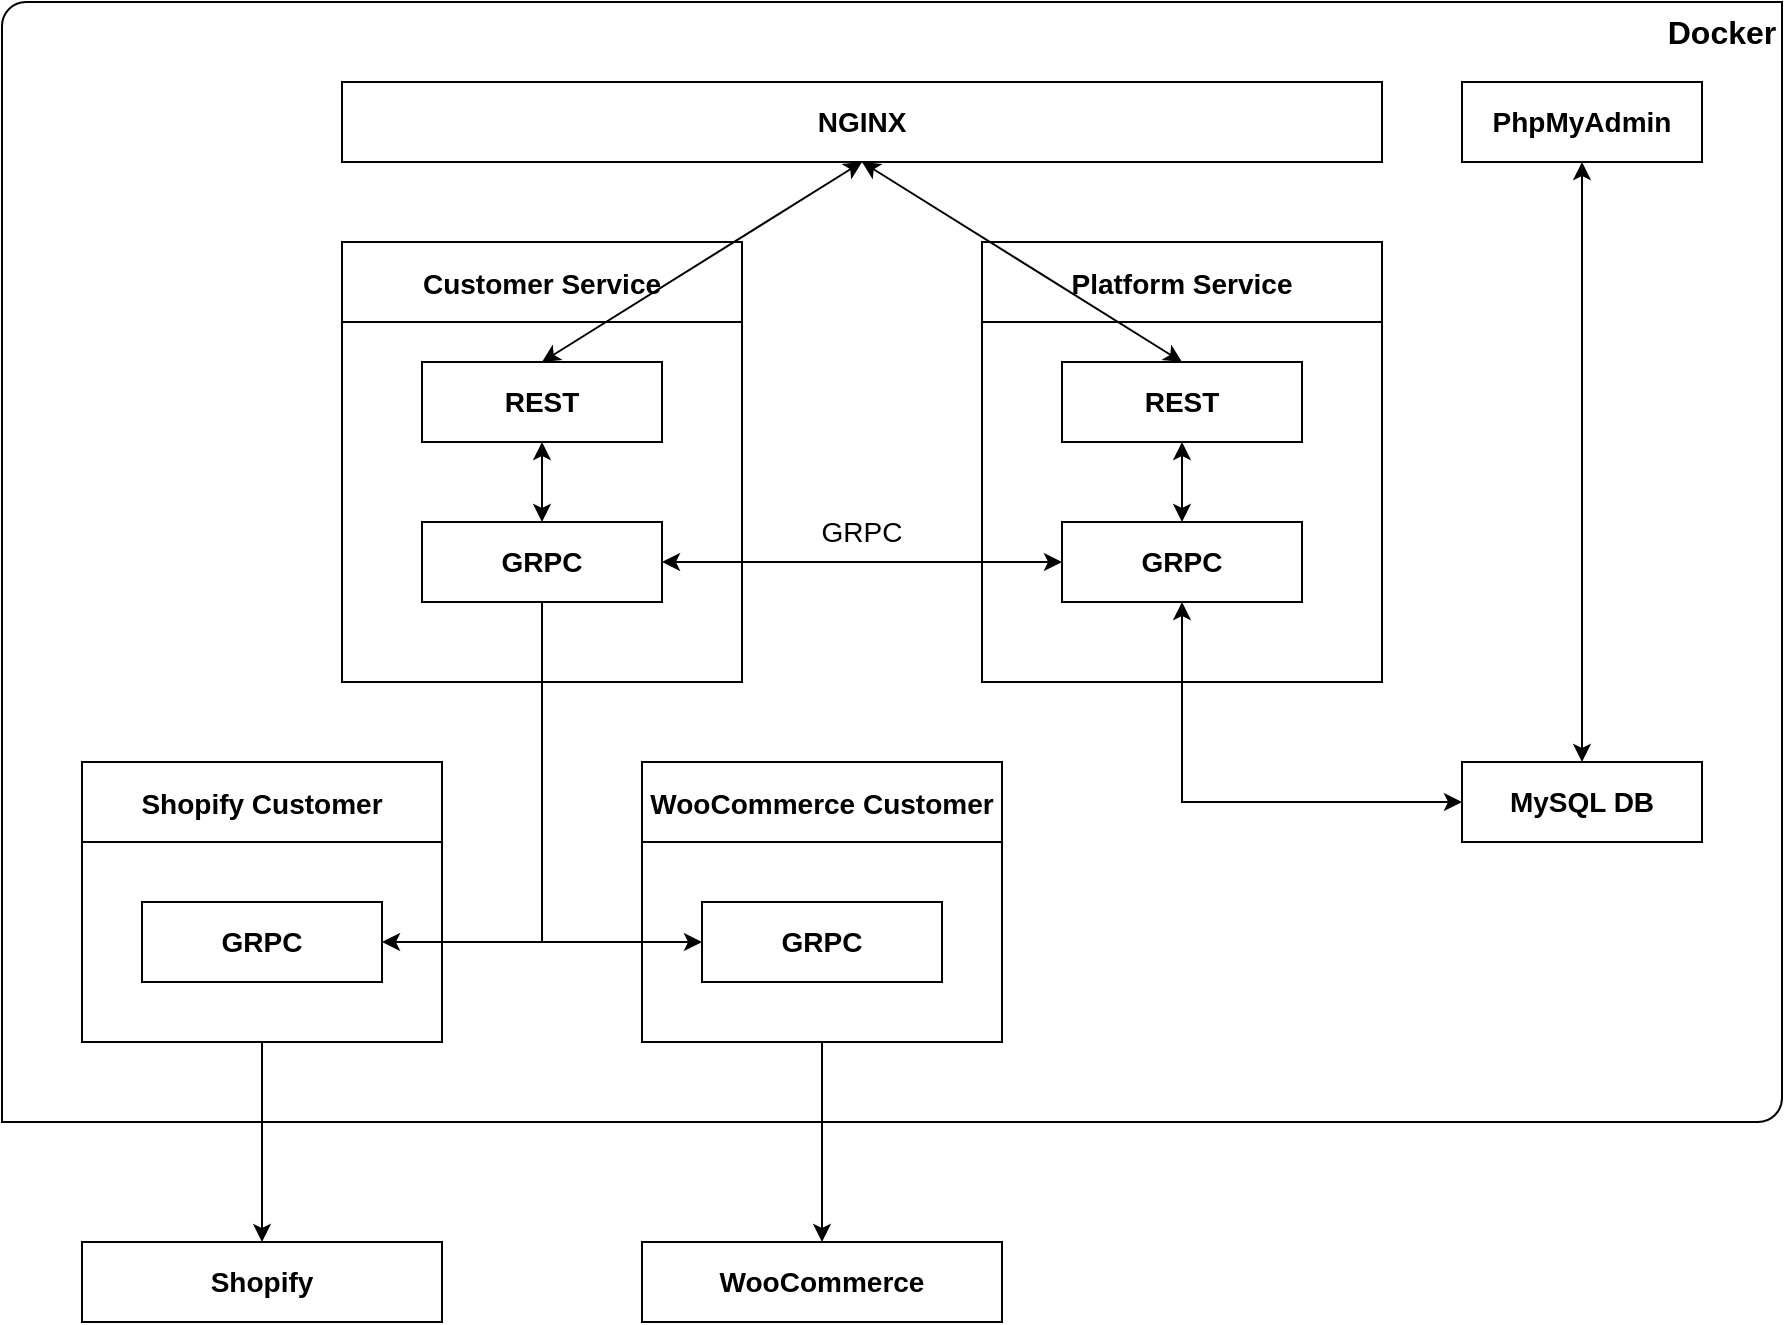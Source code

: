 <mxfile version="20.2.3" type="device"><diagram id="WRMCLOCXkxy9n02VV6Qo" name="Page-1"><mxGraphModel dx="2272" dy="828" grid="1" gridSize="10" guides="1" tooltips="1" connect="1" arrows="1" fold="1" page="1" pageScale="1" pageWidth="850" pageHeight="1100" math="0" shadow="0"><root><mxCell id="0"/><mxCell id="1" parent="0"/><mxCell id="1EbMII2XJkHbgCdqdjiU-16" value="" style="verticalLabelPosition=bottom;verticalAlign=top;html=1;shape=mxgraph.basic.diag_round_rect;dx=6;" parent="1" vertex="1"><mxGeometry x="-90" y="260" width="890" height="560" as="geometry"/></mxCell><mxCell id="1EbMII2XJkHbgCdqdjiU-18" value="NGINX" style="rounded=0;whiteSpace=wrap;html=1;fontSize=14;fontStyle=1;strokeWidth=1;" parent="1" vertex="1"><mxGeometry x="80" y="300" width="520" height="40" as="geometry"/></mxCell><mxCell id="1EbMII2XJkHbgCdqdjiU-19" value="PhpMyAdmin" style="rounded=0;whiteSpace=wrap;html=1;fontSize=14;fontStyle=1;strokeWidth=1;" parent="1" vertex="1"><mxGeometry x="640" y="300" width="120" height="40" as="geometry"/></mxCell><mxCell id="1EbMII2XJkHbgCdqdjiU-20" value="MySQL DB" style="rounded=0;whiteSpace=wrap;html=1;fontSize=14;fontStyle=1;strokeWidth=1;" parent="1" vertex="1"><mxGeometry x="640" y="640" width="120" height="40" as="geometry"/></mxCell><mxCell id="1EbMII2XJkHbgCdqdjiU-23" value="Docker" style="text;html=1;strokeColor=none;fillColor=none;align=center;verticalAlign=middle;whiteSpace=wrap;rounded=0;fontSize=16;fontStyle=1" parent="1" vertex="1"><mxGeometry x="740" y="260" width="60" height="30" as="geometry"/></mxCell><mxCell id="1EbMII2XJkHbgCdqdjiU-27" value="Customer Service" style="swimlane;fontSize=14;startSize=40;strokeWidth=1;" parent="1" vertex="1"><mxGeometry x="80" y="380" width="200" height="220" as="geometry"/></mxCell><mxCell id="1EbMII2XJkHbgCdqdjiU-29" value="REST" style="rounded=0;whiteSpace=wrap;html=1;fontSize=14;fontStyle=1;strokeWidth=1;" parent="1EbMII2XJkHbgCdqdjiU-27" vertex="1"><mxGeometry x="40" y="60" width="120" height="40" as="geometry"/></mxCell><mxCell id="1EbMII2XJkHbgCdqdjiU-32" value="GRPC" style="rounded=0;whiteSpace=wrap;html=1;fontSize=14;fontStyle=1;strokeWidth=1;" parent="1EbMII2XJkHbgCdqdjiU-27" vertex="1"><mxGeometry x="40" y="140" width="120" height="40" as="geometry"/></mxCell><mxCell id="1EbMII2XJkHbgCdqdjiU-44" value="" style="endArrow=classic;startArrow=classic;html=1;rounded=0;fontSize=14;strokeWidth=1;entryX=0.5;entryY=1;entryDx=0;entryDy=0;exitX=0.5;exitY=0;exitDx=0;exitDy=0;" parent="1EbMII2XJkHbgCdqdjiU-27" source="1EbMII2XJkHbgCdqdjiU-32" target="1EbMII2XJkHbgCdqdjiU-29" edge="1"><mxGeometry width="50" height="50" relative="1" as="geometry"><mxPoint x="230" y="230" as="sourcePoint"/><mxPoint x="280" y="180" as="targetPoint"/></mxGeometry></mxCell><mxCell id="1EbMII2XJkHbgCdqdjiU-28" value="Platform Service" style="swimlane;fontSize=14;startSize=40;align=center;strokeWidth=1;" parent="1" vertex="1"><mxGeometry x="400" y="380" width="200" height="220" as="geometry"/></mxCell><mxCell id="1EbMII2XJkHbgCdqdjiU-31" value="GRPC" style="rounded=0;whiteSpace=wrap;html=1;fontSize=14;fontStyle=1;strokeWidth=1;" parent="1EbMII2XJkHbgCdqdjiU-28" vertex="1"><mxGeometry x="40" y="140" width="120" height="40" as="geometry"/></mxCell><mxCell id="1EbMII2XJkHbgCdqdjiU-30" value="REST" style="rounded=0;whiteSpace=wrap;html=1;fontSize=14;fontStyle=1;strokeWidth=1;" parent="1EbMII2XJkHbgCdqdjiU-28" vertex="1"><mxGeometry x="40" y="60" width="120" height="40" as="geometry"/></mxCell><mxCell id="1EbMII2XJkHbgCdqdjiU-43" value="" style="endArrow=classic;startArrow=classic;html=1;rounded=0;fontSize=14;strokeWidth=1;entryX=0.5;entryY=1;entryDx=0;entryDy=0;exitX=0.5;exitY=0;exitDx=0;exitDy=0;" parent="1EbMII2XJkHbgCdqdjiU-28" source="1EbMII2XJkHbgCdqdjiU-31" target="1EbMII2XJkHbgCdqdjiU-30" edge="1"><mxGeometry width="50" height="50" relative="1" as="geometry"><mxPoint x="-80" y="220" as="sourcePoint"/><mxPoint x="-30" y="170" as="targetPoint"/></mxGeometry></mxCell><mxCell id="1EbMII2XJkHbgCdqdjiU-35" value="" style="endArrow=classic;startArrow=classic;html=1;rounded=0;fontSize=14;entryX=0;entryY=0.5;entryDx=0;entryDy=0;exitX=1;exitY=0.5;exitDx=0;exitDy=0;strokeWidth=1;" parent="1" source="1EbMII2XJkHbgCdqdjiU-32" target="1EbMII2XJkHbgCdqdjiU-31" edge="1"><mxGeometry width="50" height="50" relative="1" as="geometry"><mxPoint x="310" y="630" as="sourcePoint"/><mxPoint x="360" y="580" as="targetPoint"/></mxGeometry></mxCell><mxCell id="1EbMII2XJkHbgCdqdjiU-36" value="GRPC" style="text;html=1;strokeColor=none;fillColor=none;align=center;verticalAlign=middle;whiteSpace=wrap;rounded=0;fontSize=14;strokeWidth=1;" parent="1" vertex="1"><mxGeometry x="310" y="510" width="60" height="30" as="geometry"/></mxCell><mxCell id="1EbMII2XJkHbgCdqdjiU-38" value="" style="endArrow=classic;startArrow=classic;html=1;rounded=0;fontSize=14;strokeWidth=1;entryX=0.5;entryY=1;entryDx=0;entryDy=0;exitX=0;exitY=0.5;exitDx=0;exitDy=0;" parent="1" source="1EbMII2XJkHbgCdqdjiU-20" target="1EbMII2XJkHbgCdqdjiU-31" edge="1"><mxGeometry width="50" height="50" relative="1" as="geometry"><mxPoint x="189.875" y="650" as="sourcePoint"/><mxPoint x="190" y="570" as="targetPoint"/><Array as="points"><mxPoint x="500" y="660"/></Array></mxGeometry></mxCell><mxCell id="1EbMII2XJkHbgCdqdjiU-39" value="" style="endArrow=classic;startArrow=classic;html=1;rounded=0;fontSize=14;strokeWidth=1;exitX=0.5;exitY=1;exitDx=0;exitDy=0;entryX=0.5;entryY=0;entryDx=0;entryDy=0;" parent="1" source="1EbMII2XJkHbgCdqdjiU-18" target="1EbMII2XJkHbgCdqdjiU-30" edge="1"><mxGeometry width="50" height="50" relative="1" as="geometry"><mxPoint x="509.967" y="649.16" as="sourcePoint"/><mxPoint x="501" y="400" as="targetPoint"/></mxGeometry></mxCell><mxCell id="1EbMII2XJkHbgCdqdjiU-41" value="" style="endArrow=classic;startArrow=classic;html=1;rounded=0;fontSize=14;strokeWidth=1;entryX=0.5;entryY=1;entryDx=0;entryDy=0;exitX=0.5;exitY=0;exitDx=0;exitDy=0;" parent="1" source="1EbMII2XJkHbgCdqdjiU-29" target="1EbMII2XJkHbgCdqdjiU-18" edge="1"><mxGeometry width="50" height="50" relative="1" as="geometry"><mxPoint x="270" y="420" as="sourcePoint"/><mxPoint x="320" y="370" as="targetPoint"/></mxGeometry></mxCell><mxCell id="1EbMII2XJkHbgCdqdjiU-42" value="" style="endArrow=classic;startArrow=classic;html=1;rounded=0;fontSize=14;strokeWidth=1;entryX=0.5;entryY=1;entryDx=0;entryDy=0;exitX=0.5;exitY=0;exitDx=0;exitDy=0;" parent="1" source="1EbMII2XJkHbgCdqdjiU-20" target="1EbMII2XJkHbgCdqdjiU-19" edge="1"><mxGeometry width="50" height="50" relative="1" as="geometry"><mxPoint x="650" y="490" as="sourcePoint"/><mxPoint x="700" y="440" as="targetPoint"/></mxGeometry></mxCell><mxCell id="Z4z0BmlWNhx70i0ru6wa-18" style="edgeStyle=orthogonalEdgeStyle;rounded=0;orthogonalLoop=1;jettySize=auto;html=1;exitX=0.5;exitY=1;exitDx=0;exitDy=0;entryX=0.5;entryY=0;entryDx=0;entryDy=0;" edge="1" parent="1" source="Z4z0BmlWNhx70i0ru6wa-7" target="Z4z0BmlWNhx70i0ru6wa-15"><mxGeometry relative="1" as="geometry"/></mxCell><mxCell id="Z4z0BmlWNhx70i0ru6wa-7" value="WooCommerce Customer" style="swimlane;fontSize=14;startSize=40;strokeWidth=1;" vertex="1" parent="1"><mxGeometry x="230" y="640" width="180" height="140" as="geometry"/></mxCell><mxCell id="Z4z0BmlWNhx70i0ru6wa-8" value="GRPC" style="rounded=0;whiteSpace=wrap;html=1;fontSize=14;fontStyle=1;strokeWidth=1;" vertex="1" parent="Z4z0BmlWNhx70i0ru6wa-7"><mxGeometry x="30" y="70" width="120" height="40" as="geometry"/></mxCell><mxCell id="Z4z0BmlWNhx70i0ru6wa-17" style="edgeStyle=orthogonalEdgeStyle;rounded=0;orthogonalLoop=1;jettySize=auto;html=1;exitX=0.5;exitY=1;exitDx=0;exitDy=0;entryX=0.5;entryY=0;entryDx=0;entryDy=0;" edge="1" parent="1" source="Z4z0BmlWNhx70i0ru6wa-9" target="Z4z0BmlWNhx70i0ru6wa-16"><mxGeometry relative="1" as="geometry"/></mxCell><mxCell id="Z4z0BmlWNhx70i0ru6wa-9" value="Shopify Customer" style="swimlane;fontSize=14;startSize=40;strokeWidth=1;" vertex="1" parent="1"><mxGeometry x="-50" y="640" width="180" height="140" as="geometry"/></mxCell><mxCell id="Z4z0BmlWNhx70i0ru6wa-10" value="GRPC" style="rounded=0;whiteSpace=wrap;html=1;fontSize=14;fontStyle=1;strokeWidth=1;" vertex="1" parent="Z4z0BmlWNhx70i0ru6wa-9"><mxGeometry x="30" y="70" width="120" height="40" as="geometry"/></mxCell><mxCell id="Z4z0BmlWNhx70i0ru6wa-12" style="edgeStyle=orthogonalEdgeStyle;rounded=0;orthogonalLoop=1;jettySize=auto;html=1;exitX=0.5;exitY=1;exitDx=0;exitDy=0;entryX=1;entryY=0.5;entryDx=0;entryDy=0;" edge="1" parent="1" source="1EbMII2XJkHbgCdqdjiU-32" target="Z4z0BmlWNhx70i0ru6wa-10"><mxGeometry relative="1" as="geometry"/></mxCell><mxCell id="Z4z0BmlWNhx70i0ru6wa-13" style="edgeStyle=orthogonalEdgeStyle;rounded=0;orthogonalLoop=1;jettySize=auto;html=1;exitX=0.5;exitY=1;exitDx=0;exitDy=0;entryX=0;entryY=0.5;entryDx=0;entryDy=0;" edge="1" parent="1" source="1EbMII2XJkHbgCdqdjiU-32" target="Z4z0BmlWNhx70i0ru6wa-8"><mxGeometry relative="1" as="geometry"/></mxCell><mxCell id="Z4z0BmlWNhx70i0ru6wa-15" value="WooCommerce" style="rounded=0;whiteSpace=wrap;html=1;fontSize=14;fontStyle=1;strokeWidth=1;" vertex="1" parent="1"><mxGeometry x="230" y="880" width="180" height="40" as="geometry"/></mxCell><mxCell id="Z4z0BmlWNhx70i0ru6wa-16" value="Shopify" style="rounded=0;whiteSpace=wrap;html=1;fontSize=14;fontStyle=1;strokeWidth=1;" vertex="1" parent="1"><mxGeometry x="-50" y="880" width="180" height="40" as="geometry"/></mxCell></root></mxGraphModel></diagram></mxfile>